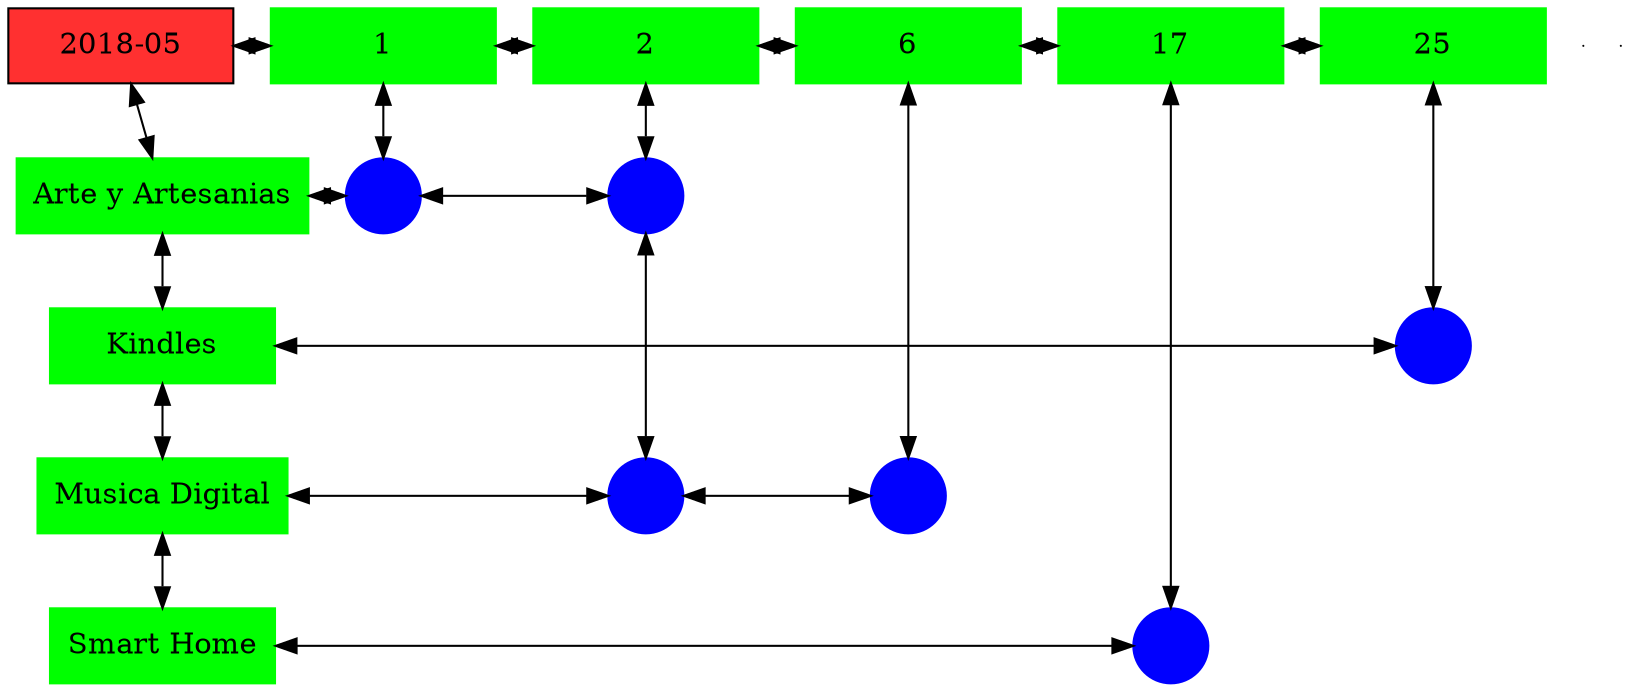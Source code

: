 digraph G{
node[shape="box"];
nodeMt[ label = "2018-05", width = 1.5, style = filled, fillcolor = firebrick1, group = 1 ];
e0[ shape = point, width = 0 ];
e1[ shape = point, width = 0 ];
node0xc00224d3b0[label="1",color=green,style =filled,width = 1.5 group=1];
nodeMt->node0xc00224d3b0[dir="both"];
{rank=same;nodeMt;node0xc00224d3b0;}
node0xc001f23ea0[label="2",color=green,style =filled,width = 1.5 group=2];
node0xc00224d3b0->node0xc001f23ea0[dir="both"];
{rank=same;node0xc00224d3b0;node0xc001f23ea0;}
node0xc002062140[label="6",color=green,style =filled,width = 1.5 group=6];
node0xc001f23ea0->node0xc002062140[dir="both"];
{rank=same;node0xc001f23ea0;node0xc002062140;}
node0xc0021366e0[label="17",color=green,style =filled,width = 1.5 group=17];
node0xc002062140->node0xc0021366e0[dir="both"];
{rank=same;node0xc002062140;node0xc0021366e0;}
node0xc001eca190[label="25",color=green,style =filled,width = 1.5 group=25];
node0xc0021366e0->node0xc001eca190[dir="both"];
{rank=same;node0xc0021366e0;node0xc001eca190;}
node0xc001f23e50[label="Arte y Artesanias",color=green,style =filled width = 1.5 group=1];
node0xc002247b80[label="",color=blue,style =filled, width = 0.5 group=1 shape=circle];
node0xc001f23e50->node0xc002247b80[dir="both"];
{rank=same;node0xc001f23e50;node0xc002247b80;}
node0xc001f28380[label="",color=blue,style =filled, width = 0.5 group=2 shape=circle];
node0xc002247b80->node0xc001f28380[dir="both"];
{rank=same;node0xc001f28380;node0xc002247b80;}
node0xc001eca140[label="Kindles",color=green,style =filled width = 1.5 group=1];
node0xc001ebdb00[label="",color=blue,style =filled, width = 0.5 group=25 shape=circle];
node0xc001eca140->node0xc001ebdb00[dir="both"];
{rank=same;node0xc001eca140;node0xc001ebdb00;}
node0xc0020620f0[label="Musica Digital",color=green,style =filled width = 1.5 group=1];
node0xc0021ea700[label="",color=blue,style =filled, width = 0.5 group=2 shape=circle];
node0xc0020620f0->node0xc0021ea700[dir="both"];
{rank=same;node0xc0020620f0;node0xc0021ea700;}
node0xc00204d980[label="",color=blue,style =filled, width = 0.5 group=6 shape=circle];
node0xc0021ea700->node0xc00204d980[dir="both"];
{rank=same;node0xc00204d980;node0xc0021ea700;}
node0xc002136690[label="Smart Home",color=green,style =filled width = 1.5 group=1];
node0xc00212b800[label="",color=blue,style =filled, width = 0.5 group=17 shape=circle];
node0xc002136690->node0xc00212b800[dir="both"];
{rank=same;node0xc002136690;node0xc00212b800;}
node0xc00224d3b0->node0xc002247b80[dir="both"];
node0xc001f23ea0->node0xc001f28380[dir="both"];
node0xc001f28380->node0xc0021ea700[dir="both"];
node0xc002062140->node0xc00204d980[dir="both"];
node0xc0021366e0->node0xc00212b800[dir="both"];
node0xc001eca190->node0xc001ebdb00[dir="both"];
nodeMt->node0xc001f23e50[dir="both"];
node0xc001f23e50->node0xc001eca140[dir="both"];
node0xc001eca140->node0xc0020620f0[dir="both"];
node0xc0020620f0->node0xc002136690[dir="both"];
}
